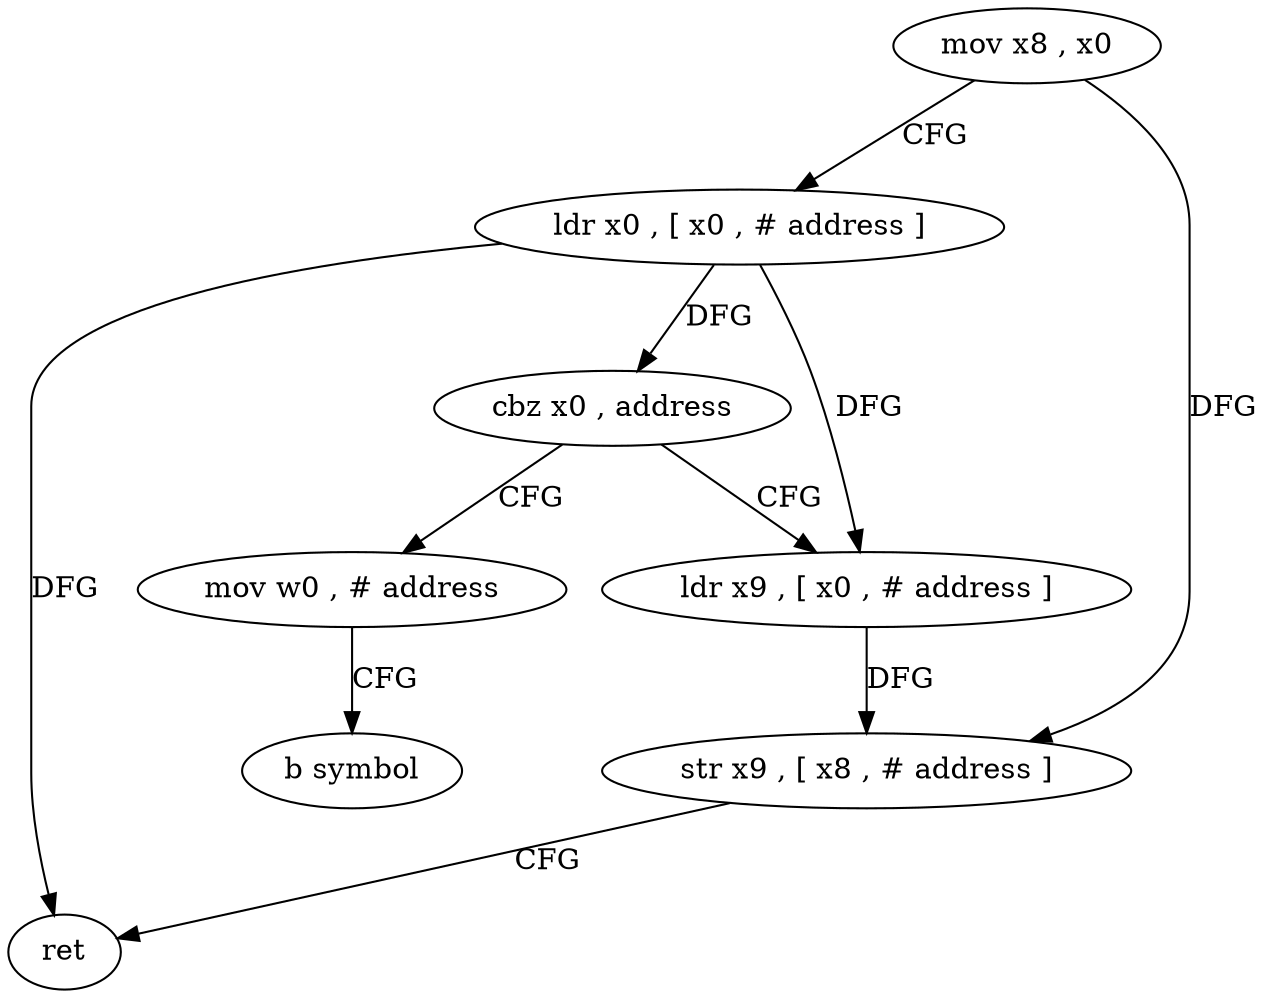 digraph "func" {
"4222568" [label = "mov x8 , x0" ]
"4222572" [label = "ldr x0 , [ x0 , # address ]" ]
"4222576" [label = "cbz x0 , address" ]
"4222592" [label = "mov w0 , # address" ]
"4222580" [label = "ldr x9 , [ x0 , # address ]" ]
"4222596" [label = "b symbol" ]
"4222584" [label = "str x9 , [ x8 , # address ]" ]
"4222588" [label = "ret" ]
"4222568" -> "4222572" [ label = "CFG" ]
"4222568" -> "4222584" [ label = "DFG" ]
"4222572" -> "4222576" [ label = "DFG" ]
"4222572" -> "4222580" [ label = "DFG" ]
"4222572" -> "4222588" [ label = "DFG" ]
"4222576" -> "4222592" [ label = "CFG" ]
"4222576" -> "4222580" [ label = "CFG" ]
"4222592" -> "4222596" [ label = "CFG" ]
"4222580" -> "4222584" [ label = "DFG" ]
"4222584" -> "4222588" [ label = "CFG" ]
}
